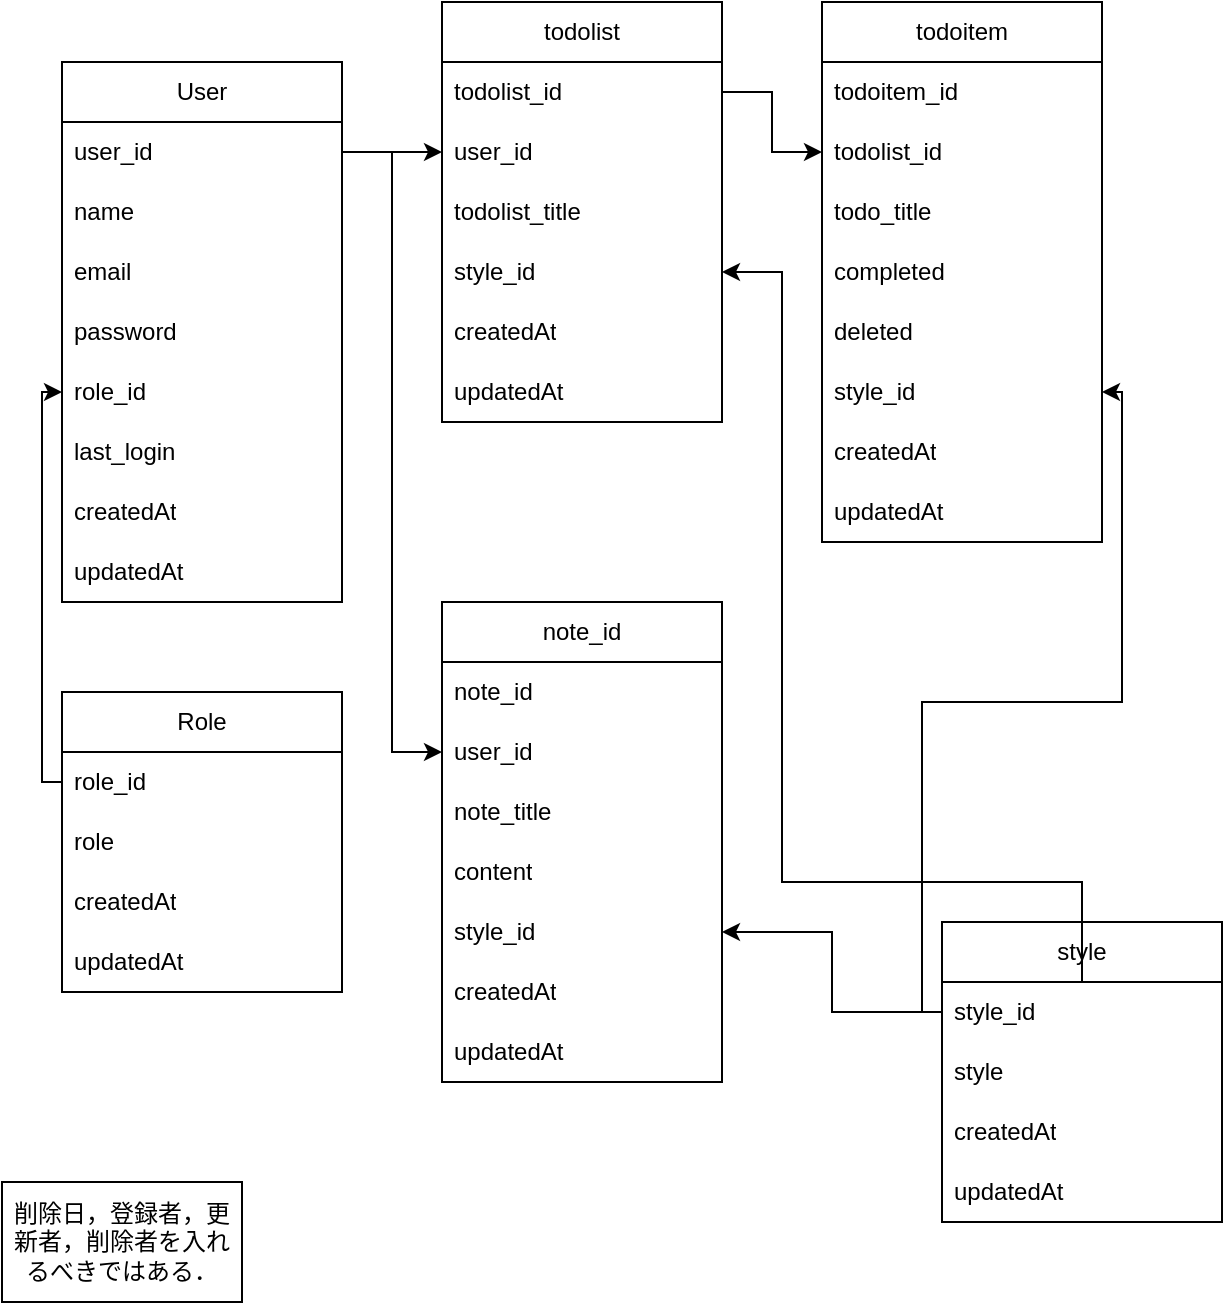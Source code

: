 <mxfile>
    <diagram name="Page-1" id="xfSSHfahPFh8G4_cfVaS">
        <mxGraphModel dx="-341" dy="834" grid="1" gridSize="10" guides="1" tooltips="1" connect="1" arrows="1" fold="1" page="1" pageScale="1" pageWidth="850" pageHeight="1100" math="0" shadow="0">
            <root>
                <mxCell id="0"/>
                <mxCell id="1" parent="0"/>
                <mxCell id="m4rq91Ph1yxrfAqK_ATL-1" value="User" style="swimlane;fontStyle=0;childLayout=stackLayout;horizontal=1;startSize=30;horizontalStack=0;resizeParent=1;resizeParentMax=0;resizeLast=0;collapsible=1;marginBottom=0;whiteSpace=wrap;html=1;" parent="1" vertex="1">
                    <mxGeometry x="930" y="70" width="140" height="270" as="geometry"/>
                </mxCell>
                <mxCell id="m4rq91Ph1yxrfAqK_ATL-2" value="user_id" style="text;strokeColor=none;fillColor=none;align=left;verticalAlign=middle;spacingLeft=4;spacingRight=4;overflow=hidden;points=[[0,0.5],[1,0.5]];portConstraint=eastwest;rotatable=0;whiteSpace=wrap;html=1;" parent="m4rq91Ph1yxrfAqK_ATL-1" vertex="1">
                    <mxGeometry y="30" width="140" height="30" as="geometry"/>
                </mxCell>
                <mxCell id="m4rq91Ph1yxrfAqK_ATL-3" value="name" style="text;strokeColor=none;fillColor=none;align=left;verticalAlign=middle;spacingLeft=4;spacingRight=4;overflow=hidden;points=[[0,0.5],[1,0.5]];portConstraint=eastwest;rotatable=0;whiteSpace=wrap;html=1;" parent="m4rq91Ph1yxrfAqK_ATL-1" vertex="1">
                    <mxGeometry y="60" width="140" height="30" as="geometry"/>
                </mxCell>
                <mxCell id="m4rq91Ph1yxrfAqK_ATL-4" value="&lt;div&gt;email&lt;/div&gt;" style="text;strokeColor=none;fillColor=none;align=left;verticalAlign=middle;spacingLeft=4;spacingRight=4;overflow=hidden;points=[[0,0.5],[1,0.5]];portConstraint=eastwest;rotatable=0;whiteSpace=wrap;html=1;" parent="m4rq91Ph1yxrfAqK_ATL-1" vertex="1">
                    <mxGeometry y="90" width="140" height="30" as="geometry"/>
                </mxCell>
                <mxCell id="42" value="password" style="text;strokeColor=none;fillColor=none;align=left;verticalAlign=middle;spacingLeft=4;spacingRight=4;overflow=hidden;points=[[0,0.5],[1,0.5]];portConstraint=eastwest;rotatable=0;whiteSpace=wrap;html=1;" vertex="1" parent="m4rq91Ph1yxrfAqK_ATL-1">
                    <mxGeometry y="120" width="140" height="30" as="geometry"/>
                </mxCell>
                <mxCell id="m4rq91Ph1yxrfAqK_ATL-9" value="role_id" style="text;strokeColor=none;fillColor=none;align=left;verticalAlign=middle;spacingLeft=4;spacingRight=4;overflow=hidden;points=[[0,0.5],[1,0.5]];portConstraint=eastwest;rotatable=0;whiteSpace=wrap;html=1;" parent="m4rq91Ph1yxrfAqK_ATL-1" vertex="1">
                    <mxGeometry y="150" width="140" height="30" as="geometry"/>
                </mxCell>
                <mxCell id="2" value="last_login" style="text;strokeColor=none;fillColor=none;align=left;verticalAlign=middle;spacingLeft=4;spacingRight=4;overflow=hidden;points=[[0,0.5],[1,0.5]];portConstraint=eastwest;rotatable=0;whiteSpace=wrap;html=1;" parent="m4rq91Ph1yxrfAqK_ATL-1" vertex="1">
                    <mxGeometry y="180" width="140" height="30" as="geometry"/>
                </mxCell>
                <mxCell id="m4rq91Ph1yxrfAqK_ATL-7" value="createdAt" style="text;strokeColor=none;fillColor=none;align=left;verticalAlign=middle;spacingLeft=4;spacingRight=4;overflow=hidden;points=[[0,0.5],[1,0.5]];portConstraint=eastwest;rotatable=0;whiteSpace=wrap;html=1;" parent="m4rq91Ph1yxrfAqK_ATL-1" vertex="1">
                    <mxGeometry y="210" width="140" height="30" as="geometry"/>
                </mxCell>
                <mxCell id="m4rq91Ph1yxrfAqK_ATL-8" value="updatedAt" style="text;strokeColor=none;fillColor=none;align=left;verticalAlign=middle;spacingLeft=4;spacingRight=4;overflow=hidden;points=[[0,0.5],[1,0.5]];portConstraint=eastwest;rotatable=0;whiteSpace=wrap;html=1;" parent="m4rq91Ph1yxrfAqK_ATL-1" vertex="1">
                    <mxGeometry y="240" width="140" height="30" as="geometry"/>
                </mxCell>
                <mxCell id="m4rq91Ph1yxrfAqK_ATL-17" value="todoitem" style="swimlane;fontStyle=0;childLayout=stackLayout;horizontal=1;startSize=30;horizontalStack=0;resizeParent=1;resizeParentMax=0;resizeLast=0;collapsible=1;marginBottom=0;whiteSpace=wrap;html=1;" parent="1" vertex="1">
                    <mxGeometry x="1310" y="40" width="140" height="270" as="geometry"/>
                </mxCell>
                <mxCell id="m4rq91Ph1yxrfAqK_ATL-18" value="todoitem_id" style="text;strokeColor=none;fillColor=none;align=left;verticalAlign=middle;spacingLeft=4;spacingRight=4;overflow=hidden;points=[[0,0.5],[1,0.5]];portConstraint=eastwest;rotatable=0;whiteSpace=wrap;html=1;" parent="m4rq91Ph1yxrfAqK_ATL-17" vertex="1">
                    <mxGeometry y="30" width="140" height="30" as="geometry"/>
                </mxCell>
                <mxCell id="m4rq91Ph1yxrfAqK_ATL-22" value="todolist_id" style="text;strokeColor=none;fillColor=none;align=left;verticalAlign=middle;spacingLeft=4;spacingRight=4;overflow=hidden;points=[[0,0.5],[1,0.5]];portConstraint=eastwest;rotatable=0;whiteSpace=wrap;html=1;" parent="m4rq91Ph1yxrfAqK_ATL-17" vertex="1">
                    <mxGeometry y="60" width="140" height="30" as="geometry"/>
                </mxCell>
                <mxCell id="m4rq91Ph1yxrfAqK_ATL-46" value="todo_title" style="text;strokeColor=none;fillColor=none;align=left;verticalAlign=middle;spacingLeft=4;spacingRight=4;overflow=hidden;points=[[0,0.5],[1,0.5]];portConstraint=eastwest;rotatable=0;whiteSpace=wrap;html=1;" parent="m4rq91Ph1yxrfAqK_ATL-17" vertex="1">
                    <mxGeometry y="90" width="140" height="30" as="geometry"/>
                </mxCell>
                <mxCell id="m4rq91Ph1yxrfAqK_ATL-23" value="completed" style="text;strokeColor=none;fillColor=none;align=left;verticalAlign=middle;spacingLeft=4;spacingRight=4;overflow=hidden;points=[[0,0.5],[1,0.5]];portConstraint=eastwest;rotatable=0;whiteSpace=wrap;html=1;" parent="m4rq91Ph1yxrfAqK_ATL-17" vertex="1">
                    <mxGeometry y="120" width="140" height="30" as="geometry"/>
                </mxCell>
                <mxCell id="m4rq91Ph1yxrfAqK_ATL-24" value="deleted" style="text;strokeColor=none;fillColor=none;align=left;verticalAlign=middle;spacingLeft=4;spacingRight=4;overflow=hidden;points=[[0,0.5],[1,0.5]];portConstraint=eastwest;rotatable=0;whiteSpace=wrap;html=1;" parent="m4rq91Ph1yxrfAqK_ATL-17" vertex="1">
                    <mxGeometry y="150" width="140" height="30" as="geometry"/>
                </mxCell>
                <mxCell id="8" value="style_id" style="text;strokeColor=none;fillColor=none;align=left;verticalAlign=middle;spacingLeft=4;spacingRight=4;overflow=hidden;points=[[0,0.5],[1,0.5]];portConstraint=eastwest;rotatable=0;whiteSpace=wrap;html=1;" parent="m4rq91Ph1yxrfAqK_ATL-17" vertex="1">
                    <mxGeometry y="180" width="140" height="30" as="geometry"/>
                </mxCell>
                <mxCell id="m4rq91Ph1yxrfAqK_ATL-25" value="createdAt" style="text;strokeColor=none;fillColor=none;align=left;verticalAlign=middle;spacingLeft=4;spacingRight=4;overflow=hidden;points=[[0,0.5],[1,0.5]];portConstraint=eastwest;rotatable=0;whiteSpace=wrap;html=1;" parent="m4rq91Ph1yxrfAqK_ATL-17" vertex="1">
                    <mxGeometry y="210" width="140" height="30" as="geometry"/>
                </mxCell>
                <mxCell id="m4rq91Ph1yxrfAqK_ATL-26" value="updatedAt" style="text;strokeColor=none;fillColor=none;align=left;verticalAlign=middle;spacingLeft=4;spacingRight=4;overflow=hidden;points=[[0,0.5],[1,0.5]];portConstraint=eastwest;rotatable=0;whiteSpace=wrap;html=1;" parent="m4rq91Ph1yxrfAqK_ATL-17" vertex="1">
                    <mxGeometry y="240" width="140" height="30" as="geometry"/>
                </mxCell>
                <mxCell id="m4rq91Ph1yxrfAqK_ATL-30" value="note_id" style="swimlane;fontStyle=0;childLayout=stackLayout;horizontal=1;startSize=30;horizontalStack=0;resizeParent=1;resizeParentMax=0;resizeLast=0;collapsible=1;marginBottom=0;whiteSpace=wrap;html=1;" parent="1" vertex="1">
                    <mxGeometry x="1120" y="340" width="140" height="240" as="geometry"/>
                </mxCell>
                <mxCell id="m4rq91Ph1yxrfAqK_ATL-31" value="note_id" style="text;strokeColor=none;fillColor=none;align=left;verticalAlign=middle;spacingLeft=4;spacingRight=4;overflow=hidden;points=[[0,0.5],[1,0.5]];portConstraint=eastwest;rotatable=0;whiteSpace=wrap;html=1;" parent="m4rq91Ph1yxrfAqK_ATL-30" vertex="1">
                    <mxGeometry y="30" width="140" height="30" as="geometry"/>
                </mxCell>
                <mxCell id="m4rq91Ph1yxrfAqK_ATL-51" value="user_id" style="text;strokeColor=none;fillColor=none;align=left;verticalAlign=middle;spacingLeft=4;spacingRight=4;overflow=hidden;points=[[0,0.5],[1,0.5]];portConstraint=eastwest;rotatable=0;whiteSpace=wrap;html=1;" parent="m4rq91Ph1yxrfAqK_ATL-30" vertex="1">
                    <mxGeometry y="60" width="140" height="30" as="geometry"/>
                </mxCell>
                <mxCell id="m4rq91Ph1yxrfAqK_ATL-32" value="note_title" style="text;strokeColor=none;fillColor=none;align=left;verticalAlign=middle;spacingLeft=4;spacingRight=4;overflow=hidden;points=[[0,0.5],[1,0.5]];portConstraint=eastwest;rotatable=0;whiteSpace=wrap;html=1;" parent="m4rq91Ph1yxrfAqK_ATL-30" vertex="1">
                    <mxGeometry y="90" width="140" height="30" as="geometry"/>
                </mxCell>
                <mxCell id="m4rq91Ph1yxrfAqK_ATL-53" value="content" style="text;strokeColor=none;fillColor=none;align=left;verticalAlign=middle;spacingLeft=4;spacingRight=4;overflow=hidden;points=[[0,0.5],[1,0.5]];portConstraint=eastwest;rotatable=0;whiteSpace=wrap;html=1;" parent="m4rq91Ph1yxrfAqK_ATL-30" vertex="1">
                    <mxGeometry y="120" width="140" height="30" as="geometry"/>
                </mxCell>
                <mxCell id="9" value="style_id" style="text;strokeColor=none;fillColor=none;align=left;verticalAlign=middle;spacingLeft=4;spacingRight=4;overflow=hidden;points=[[0,0.5],[1,0.5]];portConstraint=eastwest;rotatable=0;whiteSpace=wrap;html=1;" parent="m4rq91Ph1yxrfAqK_ATL-30" vertex="1">
                    <mxGeometry y="150" width="140" height="30" as="geometry"/>
                </mxCell>
                <mxCell id="m4rq91Ph1yxrfAqK_ATL-50" value="createdAt" style="text;strokeColor=none;fillColor=none;align=left;verticalAlign=middle;spacingLeft=4;spacingRight=4;overflow=hidden;points=[[0,0.5],[1,0.5]];portConstraint=eastwest;rotatable=0;whiteSpace=wrap;html=1;" parent="m4rq91Ph1yxrfAqK_ATL-30" vertex="1">
                    <mxGeometry y="180" width="140" height="30" as="geometry"/>
                </mxCell>
                <mxCell id="m4rq91Ph1yxrfAqK_ATL-49" value="updatedAt" style="text;strokeColor=none;fillColor=none;align=left;verticalAlign=middle;spacingLeft=4;spacingRight=4;overflow=hidden;points=[[0,0.5],[1,0.5]];portConstraint=eastwest;rotatable=0;whiteSpace=wrap;html=1;" parent="m4rq91Ph1yxrfAqK_ATL-30" vertex="1">
                    <mxGeometry y="210" width="140" height="30" as="geometry"/>
                </mxCell>
                <mxCell id="m4rq91Ph1yxrfAqK_ATL-35" value="todolist" style="swimlane;fontStyle=0;childLayout=stackLayout;horizontal=1;startSize=30;horizontalStack=0;resizeParent=1;resizeParentMax=0;resizeLast=0;collapsible=1;marginBottom=0;whiteSpace=wrap;html=1;" parent="1" vertex="1">
                    <mxGeometry x="1120" y="40" width="140" height="210" as="geometry"/>
                </mxCell>
                <mxCell id="m4rq91Ph1yxrfAqK_ATL-36" value="todolist_id" style="text;strokeColor=none;fillColor=none;align=left;verticalAlign=middle;spacingLeft=4;spacingRight=4;overflow=hidden;points=[[0,0.5],[1,0.5]];portConstraint=eastwest;rotatable=0;whiteSpace=wrap;html=1;" parent="m4rq91Ph1yxrfAqK_ATL-35" vertex="1">
                    <mxGeometry y="30" width="140" height="30" as="geometry"/>
                </mxCell>
                <mxCell id="m4rq91Ph1yxrfAqK_ATL-42" value="user_id" style="text;strokeColor=none;fillColor=none;align=left;verticalAlign=middle;spacingLeft=4;spacingRight=4;overflow=hidden;points=[[0,0.5],[1,0.5]];portConstraint=eastwest;rotatable=0;whiteSpace=wrap;html=1;" parent="m4rq91Ph1yxrfAqK_ATL-35" vertex="1">
                    <mxGeometry y="60" width="140" height="30" as="geometry"/>
                </mxCell>
                <mxCell id="m4rq91Ph1yxrfAqK_ATL-37" value="todolist_title" style="text;strokeColor=none;fillColor=none;align=left;verticalAlign=middle;spacingLeft=4;spacingRight=4;overflow=hidden;points=[[0,0.5],[1,0.5]];portConstraint=eastwest;rotatable=0;whiteSpace=wrap;html=1;" parent="m4rq91Ph1yxrfAqK_ATL-35" vertex="1">
                    <mxGeometry y="90" width="140" height="30" as="geometry"/>
                </mxCell>
                <mxCell id="7" value="style_id" style="text;strokeColor=none;fillColor=none;align=left;verticalAlign=middle;spacingLeft=4;spacingRight=4;overflow=hidden;points=[[0,0.5],[1,0.5]];portConstraint=eastwest;rotatable=0;whiteSpace=wrap;html=1;" parent="m4rq91Ph1yxrfAqK_ATL-35" vertex="1">
                    <mxGeometry y="120" width="140" height="30" as="geometry"/>
                </mxCell>
                <mxCell id="m4rq91Ph1yxrfAqK_ATL-41" value="createdAt" style="text;strokeColor=none;fillColor=none;align=left;verticalAlign=middle;spacingLeft=4;spacingRight=4;overflow=hidden;points=[[0,0.5],[1,0.5]];portConstraint=eastwest;rotatable=0;whiteSpace=wrap;html=1;" parent="m4rq91Ph1yxrfAqK_ATL-35" vertex="1">
                    <mxGeometry y="150" width="140" height="30" as="geometry"/>
                </mxCell>
                <mxCell id="m4rq91Ph1yxrfAqK_ATL-40" value="updatedAt" style="text;strokeColor=none;fillColor=none;align=left;verticalAlign=middle;spacingLeft=4;spacingRight=4;overflow=hidden;points=[[0,0.5],[1,0.5]];portConstraint=eastwest;rotatable=0;whiteSpace=wrap;html=1;" parent="m4rq91Ph1yxrfAqK_ATL-35" vertex="1">
                    <mxGeometry y="180" width="140" height="30" as="geometry"/>
                </mxCell>
                <mxCell id="m4rq91Ph1yxrfAqK_ATL-44" style="edgeStyle=orthogonalEdgeStyle;rounded=0;orthogonalLoop=1;jettySize=auto;html=1;" parent="1" source="m4rq91Ph1yxrfAqK_ATL-2" target="m4rq91Ph1yxrfAqK_ATL-42" edge="1">
                    <mxGeometry relative="1" as="geometry"/>
                </mxCell>
                <mxCell id="m4rq91Ph1yxrfAqK_ATL-45" style="edgeStyle=orthogonalEdgeStyle;rounded=0;orthogonalLoop=1;jettySize=auto;html=1;" parent="1" source="m4rq91Ph1yxrfAqK_ATL-36" target="m4rq91Ph1yxrfAqK_ATL-22" edge="1">
                    <mxGeometry relative="1" as="geometry"/>
                </mxCell>
                <mxCell id="m4rq91Ph1yxrfAqK_ATL-52" style="edgeStyle=orthogonalEdgeStyle;rounded=0;orthogonalLoop=1;jettySize=auto;html=1;" parent="1" source="m4rq91Ph1yxrfAqK_ATL-2" target="m4rq91Ph1yxrfAqK_ATL-51" edge="1">
                    <mxGeometry relative="1" as="geometry"/>
                </mxCell>
                <mxCell id="3" value="Role" style="swimlane;fontStyle=0;childLayout=stackLayout;horizontal=1;startSize=30;horizontalStack=0;resizeParent=1;resizeParentMax=0;resizeLast=0;collapsible=1;marginBottom=0;whiteSpace=wrap;html=1;" parent="1" vertex="1">
                    <mxGeometry x="930" y="385" width="140" height="150" as="geometry"/>
                </mxCell>
                <mxCell id="4" value="role_id" style="text;strokeColor=none;fillColor=none;align=left;verticalAlign=middle;spacingLeft=4;spacingRight=4;overflow=hidden;points=[[0,0.5],[1,0.5]];portConstraint=eastwest;rotatable=0;whiteSpace=wrap;html=1;" parent="3" vertex="1">
                    <mxGeometry y="30" width="140" height="30" as="geometry"/>
                </mxCell>
                <mxCell id="5" value="role" style="text;strokeColor=none;fillColor=none;align=left;verticalAlign=middle;spacingLeft=4;spacingRight=4;overflow=hidden;points=[[0,0.5],[1,0.5]];portConstraint=eastwest;rotatable=0;whiteSpace=wrap;html=1;" parent="3" vertex="1">
                    <mxGeometry y="60" width="140" height="30" as="geometry"/>
                </mxCell>
                <mxCell id="6" value="createdAt" style="text;strokeColor=none;fillColor=none;align=left;verticalAlign=middle;spacingLeft=4;spacingRight=4;overflow=hidden;points=[[0,0.5],[1,0.5]];portConstraint=eastwest;rotatable=0;whiteSpace=wrap;html=1;" parent="3" vertex="1">
                    <mxGeometry y="90" width="140" height="30" as="geometry"/>
                </mxCell>
                <mxCell id="10" value="updatedAt" style="text;strokeColor=none;fillColor=none;align=left;verticalAlign=middle;spacingLeft=4;spacingRight=4;overflow=hidden;points=[[0,0.5],[1,0.5]];portConstraint=eastwest;rotatable=0;whiteSpace=wrap;html=1;" parent="3" vertex="1">
                    <mxGeometry y="120" width="140" height="30" as="geometry"/>
                </mxCell>
                <mxCell id="11" value="削除日，登録者，更新者，削除者を入れるべきではある．" style="rounded=0;whiteSpace=wrap;html=1;" parent="1" vertex="1">
                    <mxGeometry x="900" y="630" width="120" height="60" as="geometry"/>
                </mxCell>
                <mxCell id="19" style="edgeStyle=orthogonalEdgeStyle;html=1;entryX=0;entryY=0.5;entryDx=0;entryDy=0;rounded=0;" parent="1" source="4" target="m4rq91Ph1yxrfAqK_ATL-9" edge="1">
                    <mxGeometry relative="1" as="geometry"/>
                </mxCell>
                <mxCell id="20" value="style" style="swimlane;fontStyle=0;childLayout=stackLayout;horizontal=1;startSize=30;horizontalStack=0;resizeParent=1;resizeParentMax=0;resizeLast=0;collapsible=1;marginBottom=0;whiteSpace=wrap;html=1;" parent="1" vertex="1">
                    <mxGeometry x="1370" y="500" width="140" height="150" as="geometry"/>
                </mxCell>
                <mxCell id="21" value="style_id" style="text;strokeColor=none;fillColor=none;align=left;verticalAlign=middle;spacingLeft=4;spacingRight=4;overflow=hidden;points=[[0,0.5],[1,0.5]];portConstraint=eastwest;rotatable=0;whiteSpace=wrap;html=1;" parent="20" vertex="1">
                    <mxGeometry y="30" width="140" height="30" as="geometry"/>
                </mxCell>
                <mxCell id="22" value="style" style="text;strokeColor=none;fillColor=none;align=left;verticalAlign=middle;spacingLeft=4;spacingRight=4;overflow=hidden;points=[[0,0.5],[1,0.5]];portConstraint=eastwest;rotatable=0;whiteSpace=wrap;html=1;" parent="20" vertex="1">
                    <mxGeometry y="60" width="140" height="30" as="geometry"/>
                </mxCell>
                <mxCell id="23" value="createdAt" style="text;strokeColor=none;fillColor=none;align=left;verticalAlign=middle;spacingLeft=4;spacingRight=4;overflow=hidden;points=[[0,0.5],[1,0.5]];portConstraint=eastwest;rotatable=0;whiteSpace=wrap;html=1;" parent="20" vertex="1">
                    <mxGeometry y="90" width="140" height="30" as="geometry"/>
                </mxCell>
                <mxCell id="24" value="updatedAt" style="text;strokeColor=none;fillColor=none;align=left;verticalAlign=middle;spacingLeft=4;spacingRight=4;overflow=hidden;points=[[0,0.5],[1,0.5]];portConstraint=eastwest;rotatable=0;whiteSpace=wrap;html=1;" parent="20" vertex="1">
                    <mxGeometry y="120" width="140" height="30" as="geometry"/>
                </mxCell>
                <mxCell id="35" style="edgeStyle=orthogonalEdgeStyle;html=1;entryX=1;entryY=0.5;entryDx=0;entryDy=0;rounded=0;" parent="1" source="21" target="9" edge="1">
                    <mxGeometry relative="1" as="geometry"/>
                </mxCell>
                <mxCell id="36" style="edgeStyle=orthogonalEdgeStyle;rounded=0;html=1;entryX=1;entryY=0.5;entryDx=0;entryDy=0;" parent="1" source="21" target="8" edge="1">
                    <mxGeometry relative="1" as="geometry"/>
                </mxCell>
                <mxCell id="40" style="edgeStyle=orthogonalEdgeStyle;rounded=0;html=1;entryX=1;entryY=0.5;entryDx=0;entryDy=0;" parent="1" source="21" target="7" edge="1">
                    <mxGeometry relative="1" as="geometry">
                        <Array as="points">
                            <mxPoint x="1440" y="480"/>
                            <mxPoint x="1290" y="480"/>
                            <mxPoint x="1290" y="175"/>
                        </Array>
                    </mxGeometry>
                </mxCell>
            </root>
        </mxGraphModel>
    </diagram>
</mxfile>